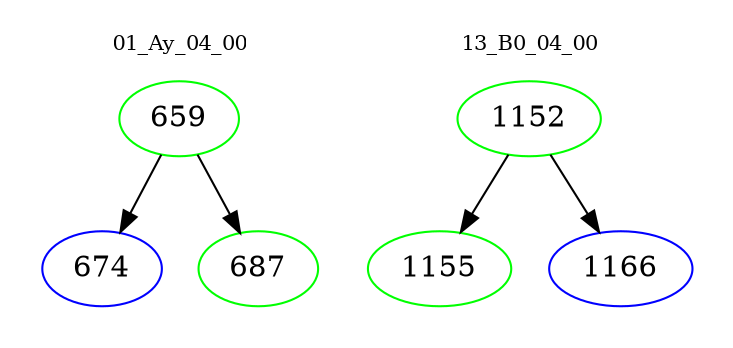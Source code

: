 digraph{
subgraph cluster_0 {
color = white
label = "01_Ay_04_00";
fontsize=10;
T0_659 [label="659", color="green"]
T0_659 -> T0_674 [color="black"]
T0_674 [label="674", color="blue"]
T0_659 -> T0_687 [color="black"]
T0_687 [label="687", color="green"]
}
subgraph cluster_1 {
color = white
label = "13_B0_04_00";
fontsize=10;
T1_1152 [label="1152", color="green"]
T1_1152 -> T1_1155 [color="black"]
T1_1155 [label="1155", color="green"]
T1_1152 -> T1_1166 [color="black"]
T1_1166 [label="1166", color="blue"]
}
}
